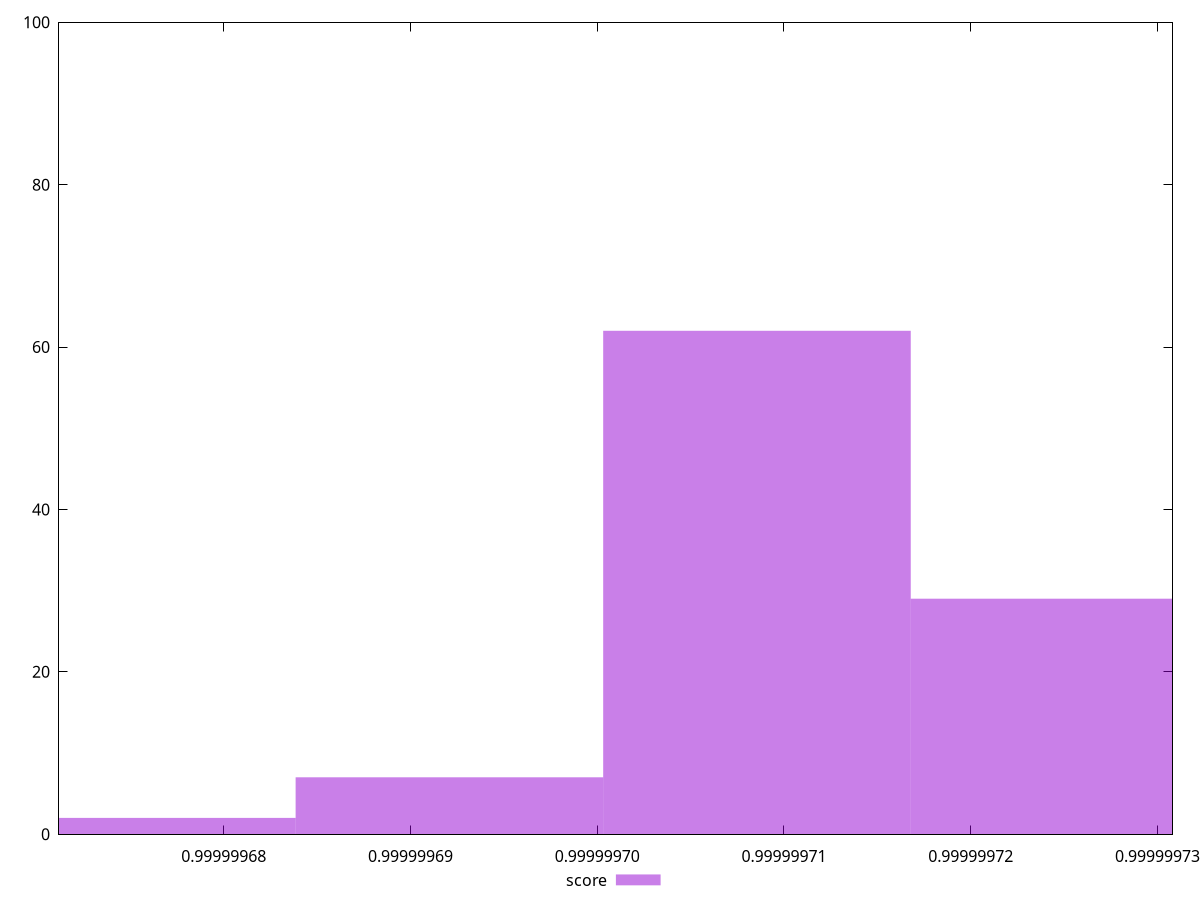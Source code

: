 reset

$score <<EOF
0.9999996756165457 2
0.9999997250256671 29
0.99999970855596 62
0.9999996920862528 7
EOF

set key outside below
set boxwidth 1.646970716911344e-8
set xrange [0.9999996711806824:0.9999997308073476]
set yrange [0:100]
set style fill transparent solid 0.5 noborder
set terminal svg size 640, 490 enhanced background rgb 'white'
set output "report_00007_2020-12-11T15:55:29.892Z/first-cpu-idle/samples/empty/score/histogram.svg"

plot $score title "score" with boxes

reset

